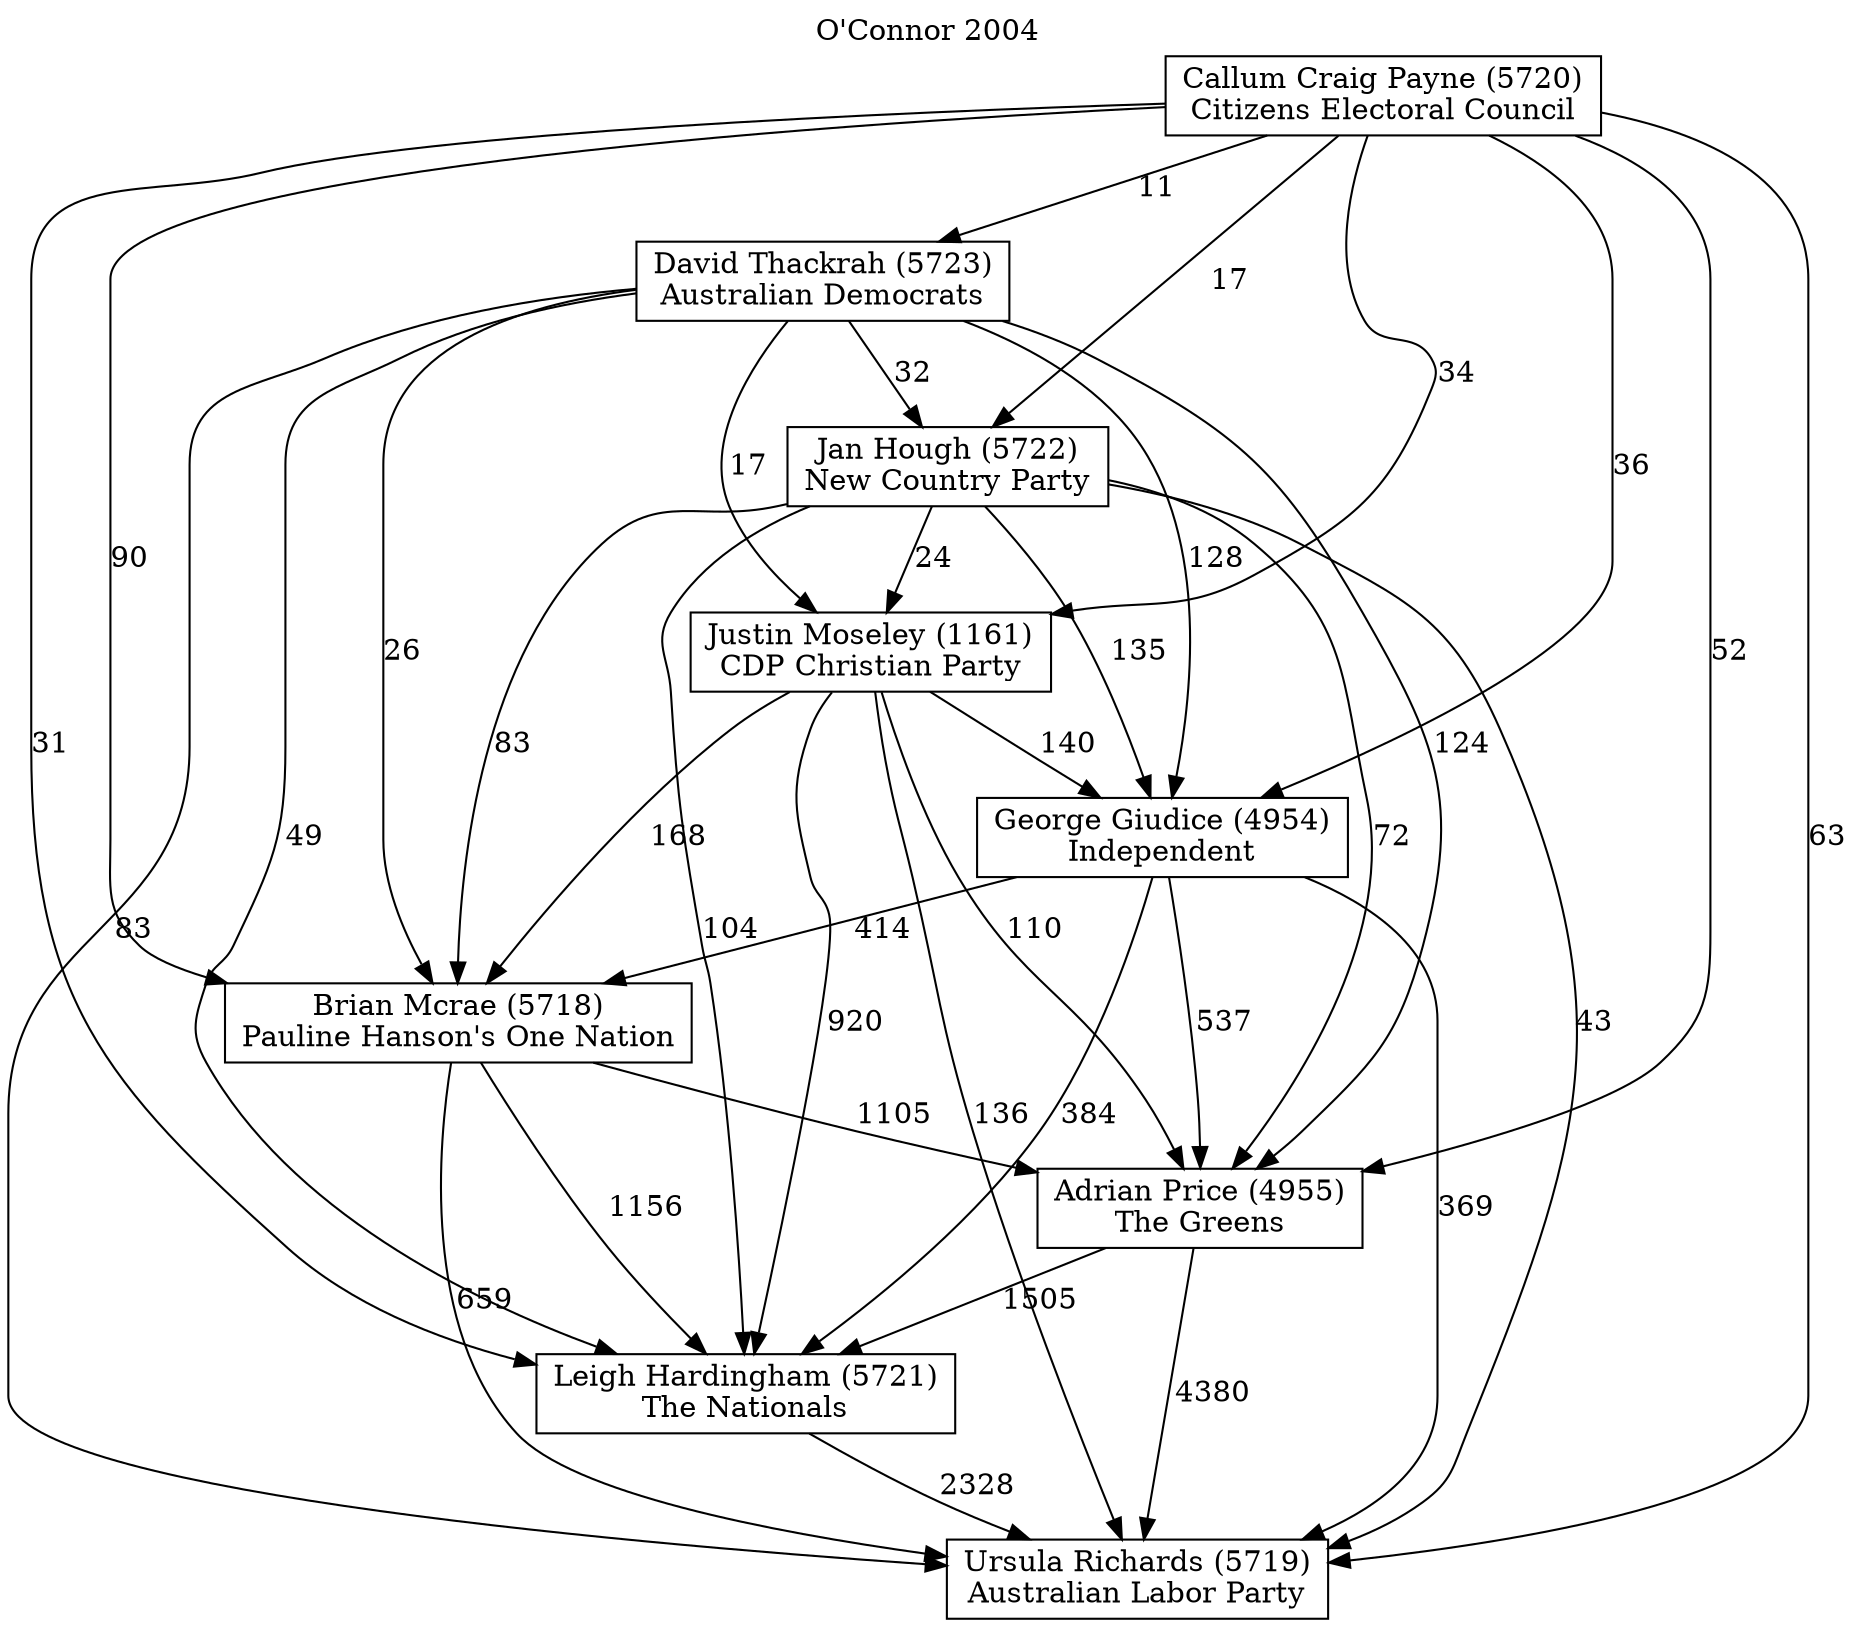 // House preference flow
digraph "Ursula Richards (5719)_O'Connor_2004" {
	graph [label="O'Connor 2004" labelloc=t mclimit=10]
	node [shape=box]
	"Adrian Price (4955)" [label="Adrian Price (4955)
The Greens"]
	"Brian Mcrae (5718)" [label="Brian Mcrae (5718)
Pauline Hanson's One Nation"]
	"Callum Craig Payne (5720)" [label="Callum Craig Payne (5720)
Citizens Electoral Council"]
	"David Thackrah (5723)" [label="David Thackrah (5723)
Australian Democrats"]
	"George Giudice (4954)" [label="George Giudice (4954)
Independent"]
	"Jan Hough (5722)" [label="Jan Hough (5722)
New Country Party"]
	"Justin Moseley (1161)" [label="Justin Moseley (1161)
CDP Christian Party"]
	"Leigh Hardingham (5721)" [label="Leigh Hardingham (5721)
The Nationals"]
	"Ursula Richards (5719)" [label="Ursula Richards (5719)
Australian Labor Party"]
	"Adrian Price (4955)" -> "Leigh Hardingham (5721)" [label=1505]
	"Adrian Price (4955)" -> "Ursula Richards (5719)" [label=4380]
	"Brian Mcrae (5718)" -> "Adrian Price (4955)" [label=1105]
	"Brian Mcrae (5718)" -> "Leigh Hardingham (5721)" [label=1156]
	"Brian Mcrae (5718)" -> "Ursula Richards (5719)" [label=659]
	"Callum Craig Payne (5720)" -> "Adrian Price (4955)" [label=52]
	"Callum Craig Payne (5720)" -> "Brian Mcrae (5718)" [label=90]
	"Callum Craig Payne (5720)" -> "David Thackrah (5723)" [label=11]
	"Callum Craig Payne (5720)" -> "George Giudice (4954)" [label=36]
	"Callum Craig Payne (5720)" -> "Jan Hough (5722)" [label=17]
	"Callum Craig Payne (5720)" -> "Justin Moseley (1161)" [label=34]
	"Callum Craig Payne (5720)" -> "Leigh Hardingham (5721)" [label=31]
	"Callum Craig Payne (5720)" -> "Ursula Richards (5719)" [label=63]
	"David Thackrah (5723)" -> "Adrian Price (4955)" [label=124]
	"David Thackrah (5723)" -> "Brian Mcrae (5718)" [label=26]
	"David Thackrah (5723)" -> "George Giudice (4954)" [label=128]
	"David Thackrah (5723)" -> "Jan Hough (5722)" [label=32]
	"David Thackrah (5723)" -> "Justin Moseley (1161)" [label=17]
	"David Thackrah (5723)" -> "Leigh Hardingham (5721)" [label=49]
	"David Thackrah (5723)" -> "Ursula Richards (5719)" [label=83]
	"George Giudice (4954)" -> "Adrian Price (4955)" [label=537]
	"George Giudice (4954)" -> "Brian Mcrae (5718)" [label=414]
	"George Giudice (4954)" -> "Leigh Hardingham (5721)" [label=384]
	"George Giudice (4954)" -> "Ursula Richards (5719)" [label=369]
	"Jan Hough (5722)" -> "Adrian Price (4955)" [label=72]
	"Jan Hough (5722)" -> "Brian Mcrae (5718)" [label=83]
	"Jan Hough (5722)" -> "George Giudice (4954)" [label=135]
	"Jan Hough (5722)" -> "Justin Moseley (1161)" [label=24]
	"Jan Hough (5722)" -> "Leigh Hardingham (5721)" [label=104]
	"Jan Hough (5722)" -> "Ursula Richards (5719)" [label=43]
	"Justin Moseley (1161)" -> "Adrian Price (4955)" [label=110]
	"Justin Moseley (1161)" -> "Brian Mcrae (5718)" [label=168]
	"Justin Moseley (1161)" -> "George Giudice (4954)" [label=140]
	"Justin Moseley (1161)" -> "Leigh Hardingham (5721)" [label=920]
	"Justin Moseley (1161)" -> "Ursula Richards (5719)" [label=136]
	"Leigh Hardingham (5721)" -> "Ursula Richards (5719)" [label=2328]
}
